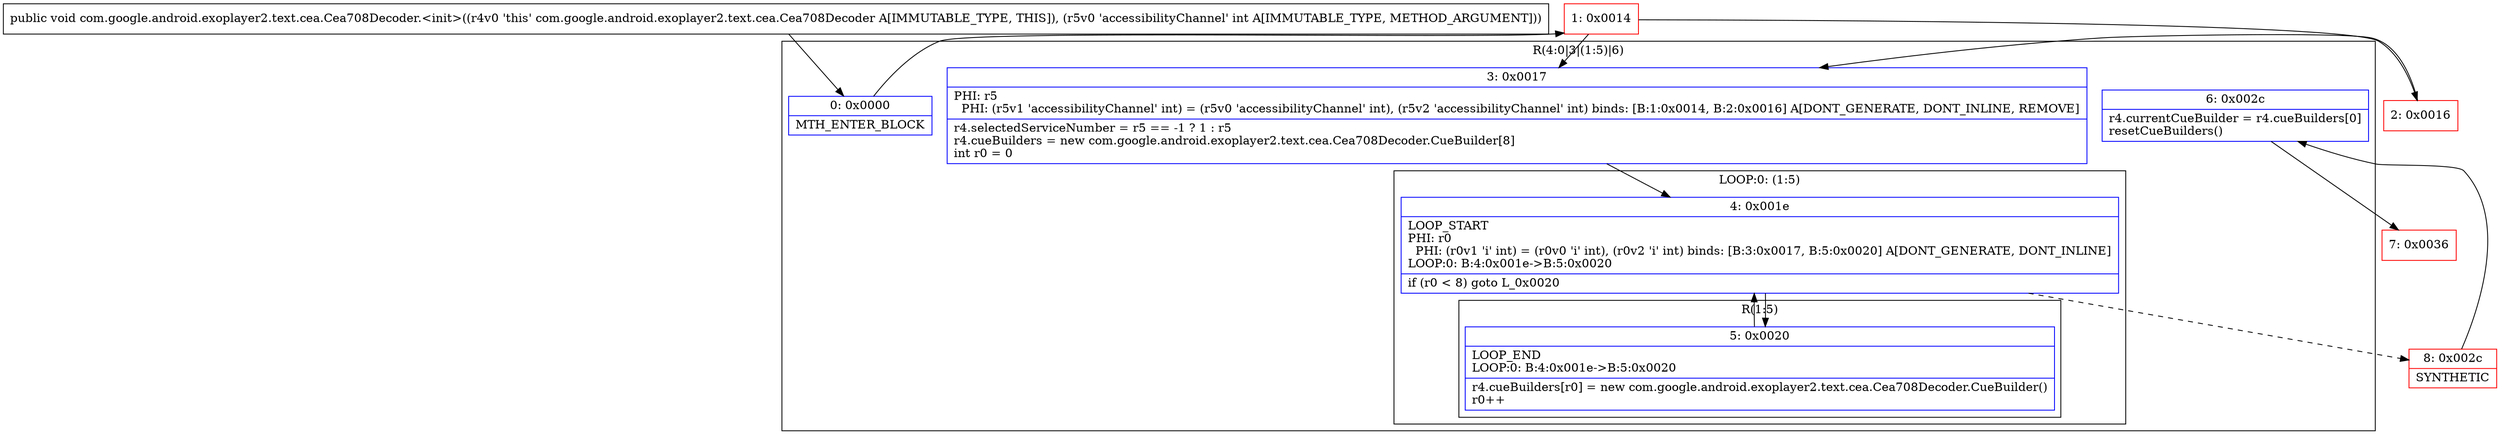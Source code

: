 digraph "CFG forcom.google.android.exoplayer2.text.cea.Cea708Decoder.\<init\>(I)V" {
subgraph cluster_Region_185996278 {
label = "R(4:0|3|(1:5)|6)";
node [shape=record,color=blue];
Node_0 [shape=record,label="{0\:\ 0x0000|MTH_ENTER_BLOCK\l}"];
Node_3 [shape=record,label="{3\:\ 0x0017|PHI: r5 \l  PHI: (r5v1 'accessibilityChannel' int) = (r5v0 'accessibilityChannel' int), (r5v2 'accessibilityChannel' int) binds: [B:1:0x0014, B:2:0x0016] A[DONT_GENERATE, DONT_INLINE, REMOVE]\l|r4.selectedServiceNumber = r5 == \-1 ? 1 : r5\lr4.cueBuilders = new com.google.android.exoplayer2.text.cea.Cea708Decoder.CueBuilder[8]\lint r0 = 0\l}"];
subgraph cluster_LoopRegion_1496990005 {
label = "LOOP:0: (1:5)";
node [shape=record,color=blue];
Node_4 [shape=record,label="{4\:\ 0x001e|LOOP_START\lPHI: r0 \l  PHI: (r0v1 'i' int) = (r0v0 'i' int), (r0v2 'i' int) binds: [B:3:0x0017, B:5:0x0020] A[DONT_GENERATE, DONT_INLINE]\lLOOP:0: B:4:0x001e\-\>B:5:0x0020\l|if (r0 \< 8) goto L_0x0020\l}"];
subgraph cluster_Region_1718285309 {
label = "R(1:5)";
node [shape=record,color=blue];
Node_5 [shape=record,label="{5\:\ 0x0020|LOOP_END\lLOOP:0: B:4:0x001e\-\>B:5:0x0020\l|r4.cueBuilders[r0] = new com.google.android.exoplayer2.text.cea.Cea708Decoder.CueBuilder()\lr0++\l}"];
}
}
Node_6 [shape=record,label="{6\:\ 0x002c|r4.currentCueBuilder = r4.cueBuilders[0]\lresetCueBuilders()\l}"];
}
Node_1 [shape=record,color=red,label="{1\:\ 0x0014}"];
Node_2 [shape=record,color=red,label="{2\:\ 0x0016}"];
Node_7 [shape=record,color=red,label="{7\:\ 0x0036}"];
Node_8 [shape=record,color=red,label="{8\:\ 0x002c|SYNTHETIC\l}"];
MethodNode[shape=record,label="{public void com.google.android.exoplayer2.text.cea.Cea708Decoder.\<init\>((r4v0 'this' com.google.android.exoplayer2.text.cea.Cea708Decoder A[IMMUTABLE_TYPE, THIS]), (r5v0 'accessibilityChannel' int A[IMMUTABLE_TYPE, METHOD_ARGUMENT])) }"];
MethodNode -> Node_0;
Node_0 -> Node_1;
Node_3 -> Node_4;
Node_4 -> Node_5;
Node_4 -> Node_8[style=dashed];
Node_5 -> Node_4;
Node_6 -> Node_7;
Node_1 -> Node_2;
Node_1 -> Node_3;
Node_2 -> Node_3;
Node_8 -> Node_6;
}

